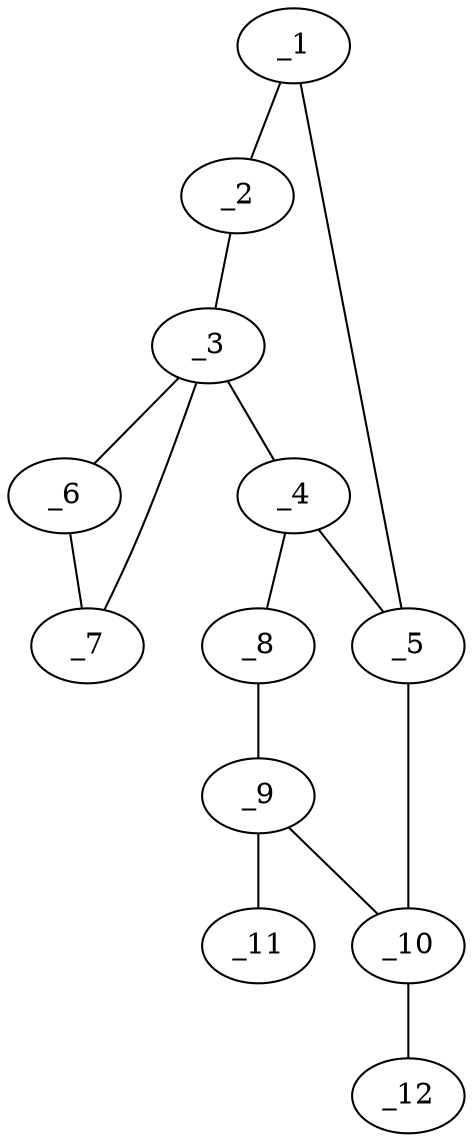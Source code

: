 graph molid645335 {
	_1	 [charge=0,
		chem=1,
		symbol="C  ",
		x="5.5691",
		y="0.4085"];
	_2	 [charge=0,
		chem=1,
		symbol="C  ",
		x="5.8781",
		y="-0.5425"];
	_1 -- _2	 [valence=2];
	_5	 [charge=0,
		chem=1,
		symbol="C  ",
		x="4.5691",
		y="0.4085"];
	_1 -- _5	 [valence=1];
	_3	 [charge=0,
		chem=1,
		symbol="C  ",
		x="5.0691",
		y="-1.1303"];
	_2 -- _3	 [valence=1];
	_4	 [charge=0,
		chem=1,
		symbol="C  ",
		x="4.2601",
		y="-0.5425"];
	_3 -- _4	 [valence=1];
	_6	 [charge=0,
		chem=1,
		symbol="C  ",
		x="5.5691",
		y="-1.9963"];
	_3 -- _6	 [valence=1];
	_7	 [charge=0,
		chem=1,
		symbol="C  ",
		x="4.5691",
		y="-1.9963"];
	_3 -- _7	 [valence=1];
	_4 -- _5	 [valence=1];
	_8	 [charge=0,
		chem=1,
		symbol="C  ",
		x="3.2601",
		y="-0.5425"];
	_4 -- _8	 [valence=1];
	_10	 [charge=0,
		chem=4,
		symbol="N  ",
		x="3.7601",
		y="0.9963"];
	_5 -- _10	 [valence=1];
	_6 -- _7	 [valence=1];
	_9	 [charge=0,
		chem=1,
		symbol="C  ",
		x="2.9511",
		y="0.4085"];
	_8 -- _9	 [valence=1];
	_9 -- _10	 [valence=1];
	_11	 [charge=0,
		chem=2,
		symbol="O  ",
		x=2,
		y="0.7176"];
	_9 -- _11	 [valence=2];
	_12	 [charge=0,
		chem=2,
		symbol="O  ",
		x="3.7601",
		y="1.9963"];
	_10 -- _12	 [valence=1];
}
